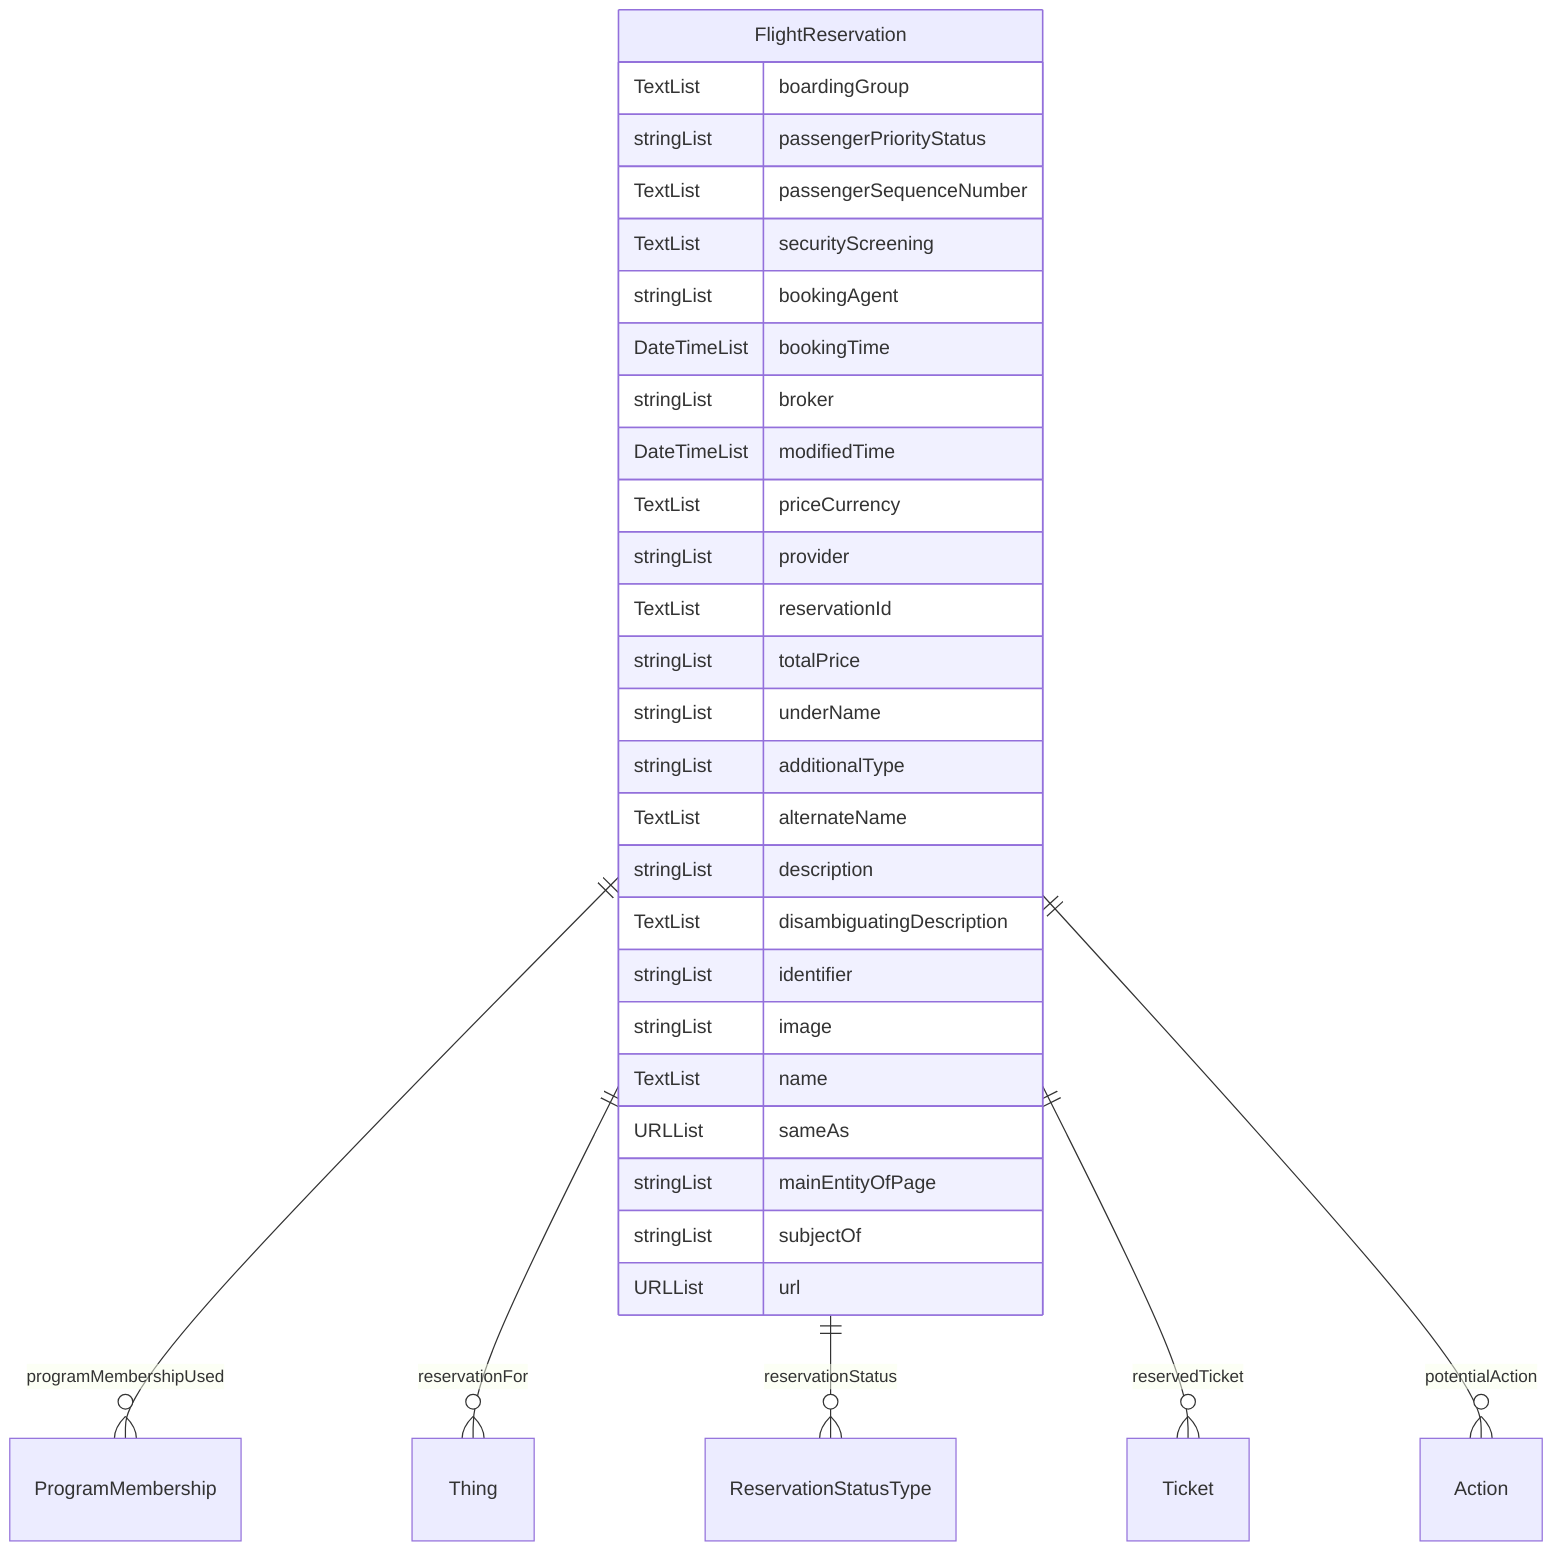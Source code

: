 erDiagram
FlightReservation {
    TextList boardingGroup  
    stringList passengerPriorityStatus  
    TextList passengerSequenceNumber  
    TextList securityScreening  
    stringList bookingAgent  
    DateTimeList bookingTime  
    stringList broker  
    DateTimeList modifiedTime  
    TextList priceCurrency  
    stringList provider  
    TextList reservationId  
    stringList totalPrice  
    stringList underName  
    stringList additionalType  
    TextList alternateName  
    stringList description  
    TextList disambiguatingDescription  
    stringList identifier  
    stringList image  
    TextList name  
    URLList sameAs  
    stringList mainEntityOfPage  
    stringList subjectOf  
    URLList url  
}

FlightReservation ||--}o ProgramMembership : "programMembershipUsed"
FlightReservation ||--}o Thing : "reservationFor"
FlightReservation ||--}o ReservationStatusType : "reservationStatus"
FlightReservation ||--}o Ticket : "reservedTicket"
FlightReservation ||--}o Action : "potentialAction"